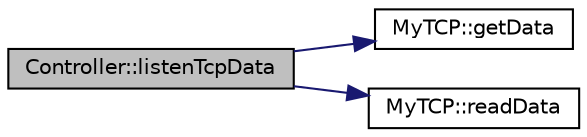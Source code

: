 digraph "Controller::listenTcpData"
{
 // LATEX_PDF_SIZE
  edge [fontname="Helvetica",fontsize="10",labelfontname="Helvetica",labelfontsize="10"];
  node [fontname="Helvetica",fontsize="10",shape=record];
  rankdir="LR";
  Node1 [label="Controller::listenTcpData",height=0.2,width=0.4,color="black", fillcolor="grey75", style="filled", fontcolor="black",tooltip=" "];
  Node1 -> Node2 [color="midnightblue",fontsize="10",style="solid",fontname="Helvetica"];
  Node2 [label="MyTCP::getData",height=0.2,width=0.4,color="black", fillcolor="white", style="filled",URL="$classMyTCP.html#af8fc65697b9b91a32d8f25e715d5be26",tooltip=" "];
  Node1 -> Node3 [color="midnightblue",fontsize="10",style="solid",fontname="Helvetica"];
  Node3 [label="MyTCP::readData",height=0.2,width=0.4,color="black", fillcolor="white", style="filled",URL="$classMyTCP.html#ad3ed427a0098b0ea955e29593928de7d",tooltip=" "];
}
